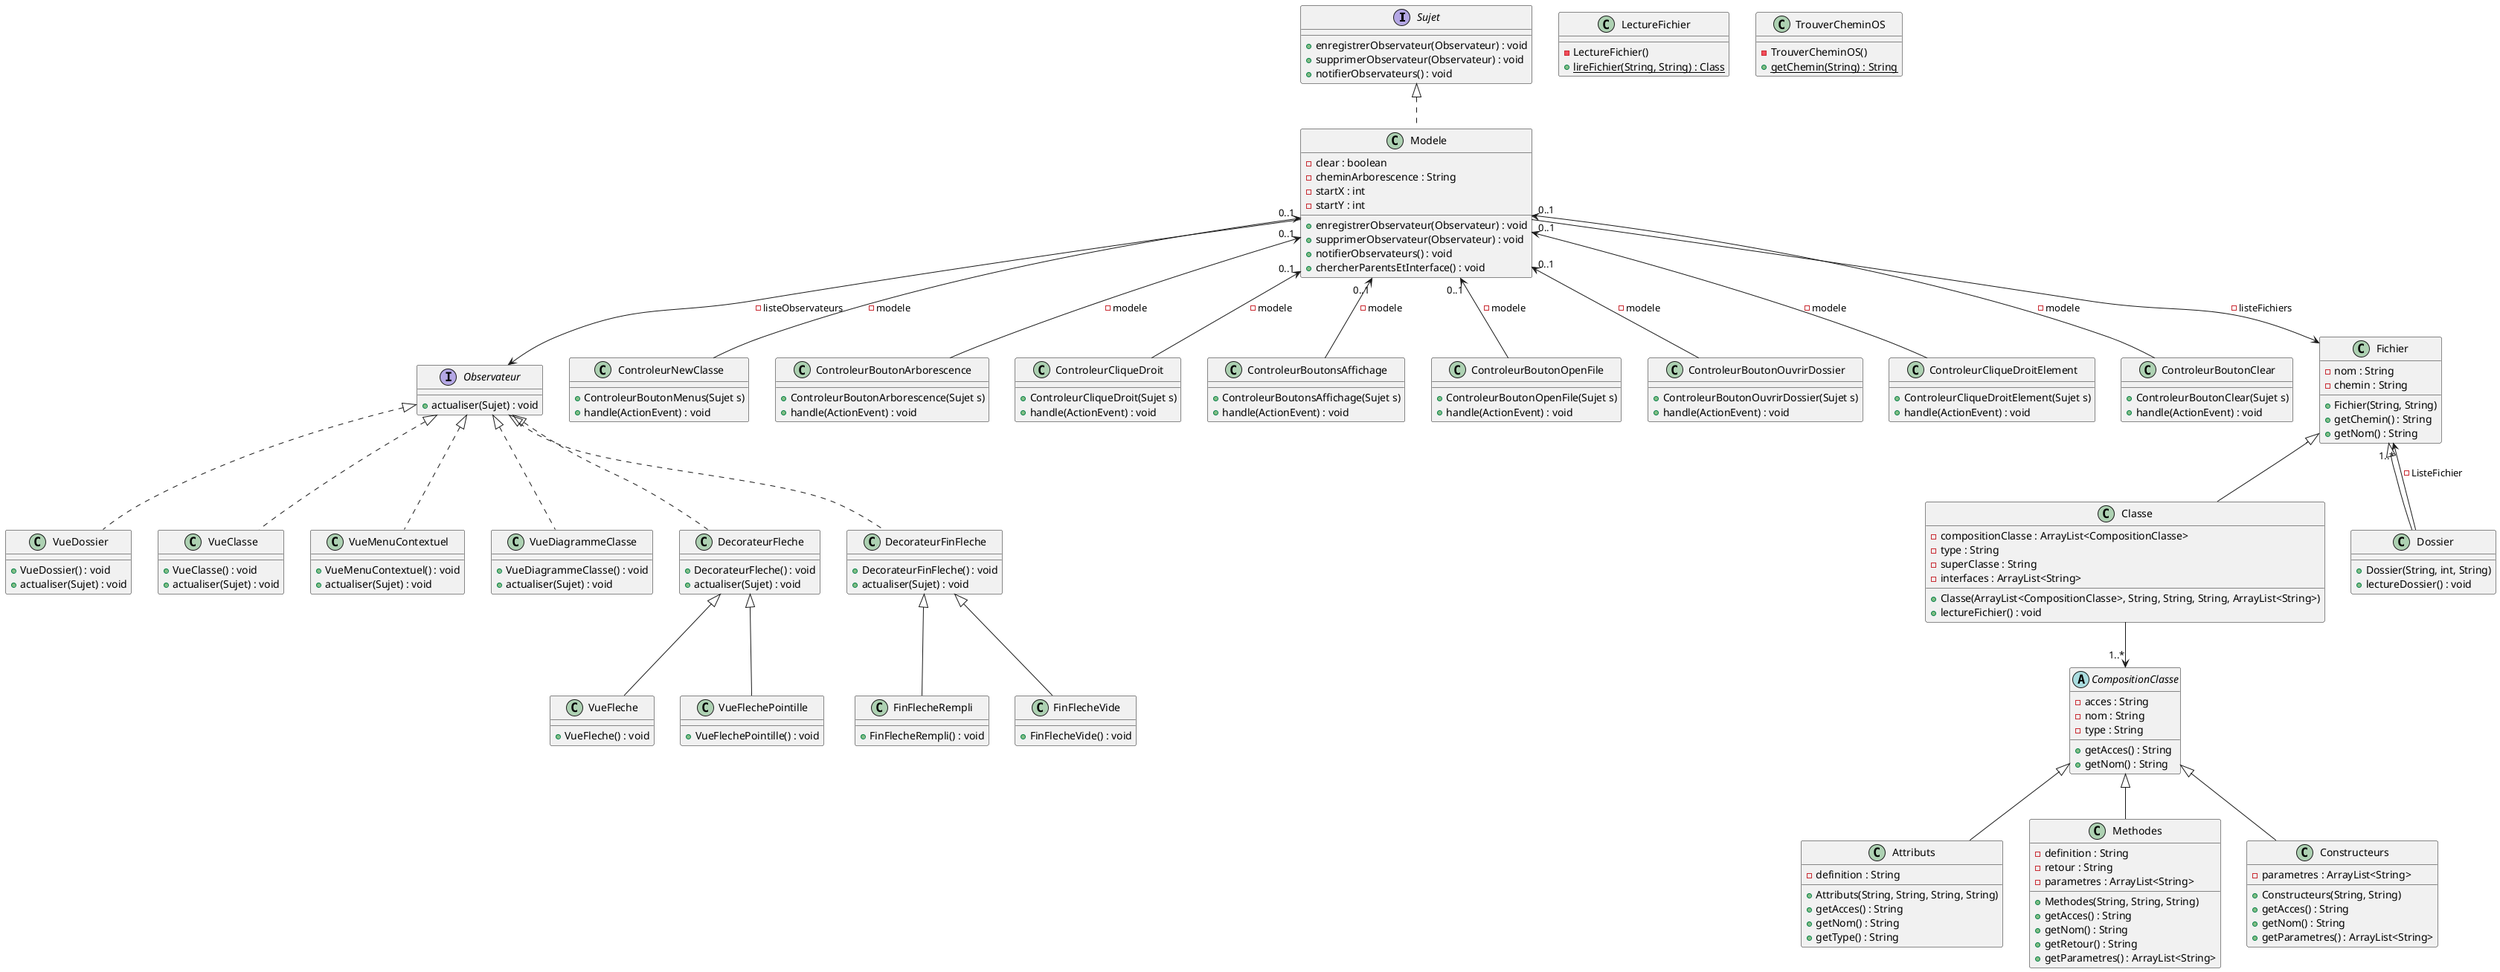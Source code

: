 @startuml Diagramme
Interface Sujet
{
    + enregistrerObservateur(Observateur) : void
    + supprimerObservateur(Observateur) : void
    + notifierObservateurs() : void
}

Interface Observateur
{
    + actualiser(Sujet) : void
}

class Modele
{
    - clear : boolean
    - cheminArborescence : String
    - startX : int
    - startY : int
    + enregistrerObservateur(Observateur) : void
    + supprimerObservateur(Observateur) : void
    + notifierObservateurs() : void
    + chercherParentsEtInterface() : void
}

Sujet <|.. Modele

class VueDossier
{
    + VueDossier() : void
    + actualiser(Sujet) : void
}

class VueClasse
{
    + VueClasse() : void
    + actualiser(Sujet) : void
}

class VueMenuContextuel
{
    + VueMenuContextuel() : void
    + actualiser(Sujet) : void
}
class VueDiagrammeClasse
{
    + VueDiagrammeClasse() : void
    + actualiser(Sujet) : void
}
class DecorateurFleche
{
    + DecorateurFleche() : void
    + actualiser(Sujet) : void
}
class VueFleche
{
    + VueFleche() : void
}
class VueFlechePointille
{
    + VueFlechePointille() : void
}
class DecorateurFinFleche
{
    + DecorateurFinFleche() : void
    + actualiser(Sujet) : void
}
class FinFlecheRempli
{
    + FinFlecheRempli() : void
}
class FinFlecheVide
{
    + FinFlecheVide() : void
}

Observateur <|.. VueDossier
Observateur <|.. VueClasse
Observateur <|.. VueMenuContextuel
Observateur <|.. VueDiagrammeClasse
Observateur <|.. DecorateurFleche
Observateur <|.. DecorateurFinFleche
DecorateurFleche <|-- VueFleche
DecorateurFleche <|-- VueFlechePointille
DecorateurFinFleche <|-- FinFlecheRempli
DecorateurFinFleche <|-- FinFlecheVide

class ControleurNewClasse
{
    + ControleurBoutonMenus(Sujet s)
    + handle(ActionEvent) : void
}

class ControleurBoutonArborescence
{
    + ControleurBoutonArborescence(Sujet s)
    + handle(ActionEvent) : void
}

class ControleurCliqueDroit
{
    + ControleurCliqueDroit(Sujet s)
    + handle(ActionEvent) : void
} 

class ControleurBoutonsAffichage
{
    + ControleurBoutonsAffichage(Sujet s)
    + handle(ActionEvent) : void
}

class ControleurBoutonOpenFile
{
    + ControleurBoutonOpenFile(Sujet s)
    + handle(ActionEvent) : void
}

class ControleurBoutonOuvrirDossier
{
    + ControleurBoutonOuvrirDossier(Sujet s)
    + handle(ActionEvent) : void
}

class ControleurCliqueDroitElement
{
    + ControleurCliqueDroitElement(Sujet s)
    + handle(ActionEvent) : void
}

class ControleurBoutonClear
{
    + ControleurBoutonClear(Sujet s)
    + handle(ActionEvent) : void
}

Modele "0..1" <-- ControleurNewClasse : -modele
Modele "0..1" <-- ControleurBoutonArborescence : -modele
Modele "0..1" <-- ControleurCliqueDroit : -modele
Modele "0..1" <-- ControleurBoutonsAffichage : -modele
Modele "0..1" <-- ControleurBoutonOpenFile : -modele
Modele "0..1" <-- ControleurBoutonOuvrirDossier : -modele
Modele "0..1" <-- ControleurCliqueDroitElement : -modele
Modele "0..1" <-- ControleurBoutonClear : -modele

class Fichier
{
    - nom : String
    - chemin : String
    + Fichier(String, String)
    + getChemin() : String
    + getNom() : String
}

class Classe
{
    - compositionClasse : ArrayList<CompositionClasse>
    - type : String
    - superClasse : String
    - interfaces : ArrayList<String>
    + Classe(ArrayList<CompositionClasse>, String, String, String, ArrayList<String>)
    + lectureFichier() : void
}

class Dossier
{
    + Dossier(String, int, String)
    + lectureDossier() : void
}

abstract CompositionClasse
{
    - acces : String
    - nom : String
    - type : String
    + getAcces() : String
    + getNom() : String
}

class Attributs
{
    - definition : String
    + Attributs(String, String, String, String)
    + getAcces() : String
    + getNom() : String
    + getType() : String
}

class Methodes
{
    - definition : String
    - retour : String
    - parametres : ArrayList<String>
    + Methodes(String, String, String)
    + getAcces() : String
    + getNom() : String
    + getRetour() : String
    + getParametres() : ArrayList<String>
}

class Constructeurs
{
    - parametres : ArrayList<String>
    + Constructeurs(String, String)
    + getAcces() : String
    + getNom() : String
    + getParametres() : ArrayList<String>
}

class LectureFichier
{
    - LectureFichier()
    + {static} lireFichier(String, String) : Class
}

class TrouverCheminOS
{
    - TrouverCheminOS()
    + {static} getChemin(String) : String
}

CompositionClasse <|-- Attributs
CompositionClasse <|-- Methodes
CompositionClasse <|-- Constructeurs

Classe --> "1..*" CompositionClasse



Fichier <|-- Dossier
Dossier --> "1..*" Fichier : -ListeFichier
Fichier <|-- Classe

Modele --> Fichier : - listeFichiers
Modele --> Observateur : - listeObservateurs

@enduml